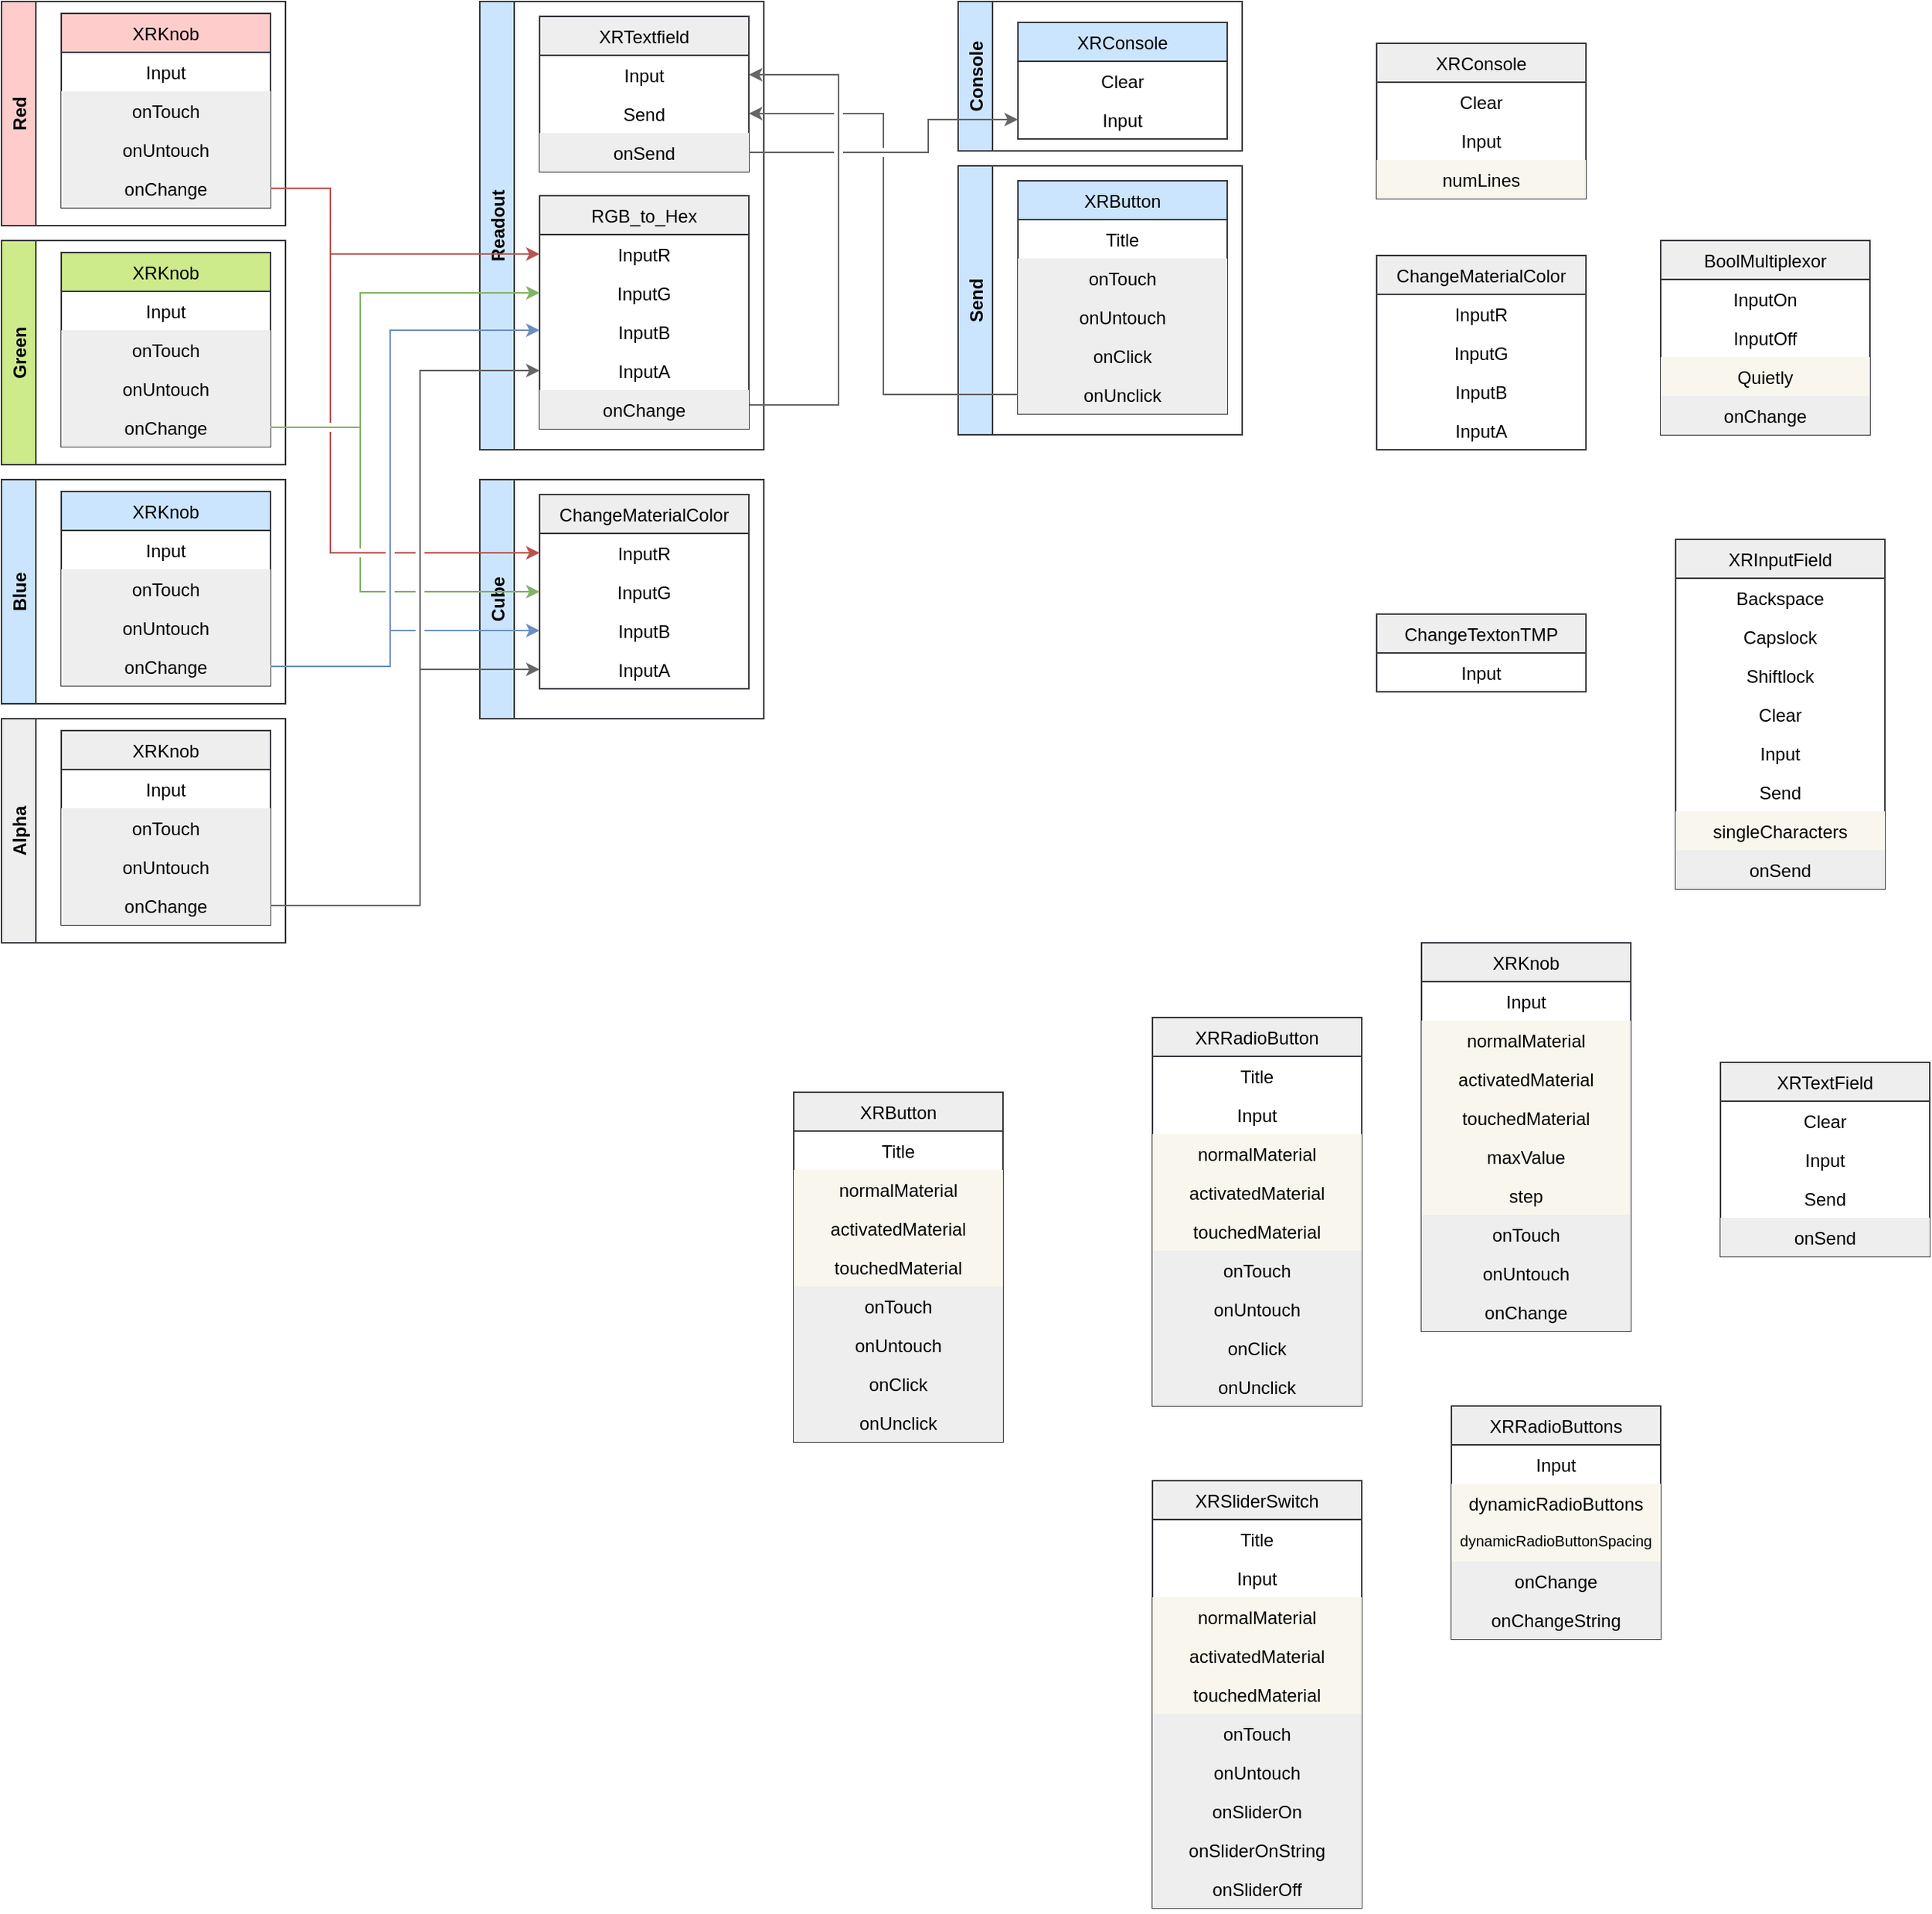 <mxfile version="14.9.6" type="device"><diagram id="C5RBs43oDa-KdzZeNtuy" name="Page-1"><mxGraphModel dx="1408" dy="808" grid="1" gridSize="10" guides="1" tooltips="1" connect="1" arrows="1" fold="1" page="1" pageScale="1" pageWidth="827" pageHeight="1169" math="0" shadow="0"><root><mxCell id="WIyWlLk6GJQsqaUBKTNV-0"/><mxCell id="WIyWlLk6GJQsqaUBKTNV-1" parent="WIyWlLk6GJQsqaUBKTNV-0"/><mxCell id="z3XezAysNO3SQ3-oQhS1-16" value="Red" style="swimlane;horizontal=0;fillColor=#ffcccc;strokeColor=#36393d;" vertex="1" parent="WIyWlLk6GJQsqaUBKTNV-1"><mxGeometry x="40" y="80" width="190" height="150" as="geometry"/></mxCell><mxCell id="z3XezAysNO3SQ3-oQhS1-0" value="XRKnob" style="swimlane;fontStyle=0;childLayout=stackLayout;horizontal=1;startSize=26;horizontalStack=0;resizeParent=1;resizeParentMax=0;resizeLast=0;collapsible=1;marginBottom=0;fillColor=#ffcccc;strokeColor=#36393d;" vertex="1" parent="z3XezAysNO3SQ3-oQhS1-16"><mxGeometry x="40" y="8" width="140" height="130" as="geometry"/></mxCell><mxCell id="z3XezAysNO3SQ3-oQhS1-76" value="Input" style="text;strokeColor=none;fillColor=none;align=center;verticalAlign=top;spacingLeft=4;spacingRight=4;overflow=hidden;rotatable=0;points=[[0,0.5],[1,0.5]];portConstraint=eastwest;" vertex="1" parent="z3XezAysNO3SQ3-oQhS1-0"><mxGeometry y="26" width="140" height="26" as="geometry"/></mxCell><mxCell id="z3XezAysNO3SQ3-oQhS1-80" value="onTouch" style="text;align=center;verticalAlign=top;spacingLeft=4;spacingRight=4;overflow=hidden;rotatable=0;points=[[0,0.5],[1,0.5]];portConstraint=eastwest;comic=0;strokeWidth=1;labelPadding=0;perimeter=rectanglePerimeter;noLabel=0;imageAlign=left;collapsible=0;fillColor=#eeeeee;" vertex="1" parent="z3XezAysNO3SQ3-oQhS1-0"><mxGeometry y="52" width="140" height="26" as="geometry"/></mxCell><mxCell id="z3XezAysNO3SQ3-oQhS1-81" value="onUntouch" style="text;align=center;verticalAlign=top;spacingLeft=4;spacingRight=4;overflow=hidden;rotatable=0;points=[[0,0.5],[1,0.5]];portConstraint=eastwest;sketch=0;fillColor=#eeeeee;" vertex="1" parent="z3XezAysNO3SQ3-oQhS1-0"><mxGeometry y="78" width="140" height="26" as="geometry"/></mxCell><mxCell id="z3XezAysNO3SQ3-oQhS1-1" value="onChange" style="text;align=center;verticalAlign=top;spacingLeft=4;spacingRight=4;overflow=hidden;rotatable=0;points=[[0,0.5],[1,0.5]];portConstraint=eastwest;perimeterSpacing=0;fillColor=#eeeeee;strokeWidth=1;" vertex="1" parent="z3XezAysNO3SQ3-oQhS1-0"><mxGeometry y="104" width="140" height="26" as="geometry"/></mxCell><mxCell id="z3XezAysNO3SQ3-oQhS1-18" value="Green" style="swimlane;horizontal=0;fillColor=#cdeb8b;strokeColor=#36393d;" vertex="1" parent="WIyWlLk6GJQsqaUBKTNV-1"><mxGeometry x="40" y="240" width="190" height="150" as="geometry"/></mxCell><mxCell id="z3XezAysNO3SQ3-oQhS1-19" value="XRKnob" style="swimlane;fontStyle=0;childLayout=stackLayout;horizontal=1;startSize=26;horizontalStack=0;resizeParent=1;resizeParentMax=0;resizeLast=0;collapsible=1;marginBottom=0;fillColor=#cdeb8b;strokeColor=#36393d;" vertex="1" parent="z3XezAysNO3SQ3-oQhS1-18"><mxGeometry x="40" y="8" width="140" height="130" as="geometry"/></mxCell><mxCell id="z3XezAysNO3SQ3-oQhS1-77" value="Input" style="text;strokeColor=none;fillColor=none;align=center;verticalAlign=top;spacingLeft=4;spacingRight=4;overflow=hidden;rotatable=0;points=[[0,0.5],[1,0.5]];portConstraint=eastwest;" vertex="1" parent="z3XezAysNO3SQ3-oQhS1-19"><mxGeometry y="26" width="140" height="26" as="geometry"/></mxCell><mxCell id="z3XezAysNO3SQ3-oQhS1-82" value="onTouch" style="text;align=center;verticalAlign=top;spacingLeft=4;spacingRight=4;overflow=hidden;rotatable=0;points=[[0,0.5],[1,0.5]];portConstraint=eastwest;comic=0;strokeWidth=1;labelPadding=0;perimeter=rectanglePerimeter;noLabel=0;imageAlign=left;collapsible=0;fillColor=#eeeeee;" vertex="1" parent="z3XezAysNO3SQ3-oQhS1-19"><mxGeometry y="52" width="140" height="26" as="geometry"/></mxCell><mxCell id="z3XezAysNO3SQ3-oQhS1-83" value="onUntouch" style="text;align=center;verticalAlign=top;spacingLeft=4;spacingRight=4;overflow=hidden;rotatable=0;points=[[0,0.5],[1,0.5]];portConstraint=eastwest;sketch=0;fillColor=#eeeeee;" vertex="1" parent="z3XezAysNO3SQ3-oQhS1-19"><mxGeometry y="78" width="140" height="26" as="geometry"/></mxCell><mxCell id="z3XezAysNO3SQ3-oQhS1-20" value="onChange" style="text;align=center;verticalAlign=top;spacingLeft=4;spacingRight=4;overflow=hidden;rotatable=0;points=[[0,0.5],[1,0.5]];portConstraint=eastwest;fillColor=#eeeeee;" vertex="1" parent="z3XezAysNO3SQ3-oQhS1-19"><mxGeometry y="104" width="140" height="26" as="geometry"/></mxCell><mxCell id="z3XezAysNO3SQ3-oQhS1-21" value="Readout" style="swimlane;horizontal=0;fillColor=#cce5ff;strokeColor=#36393d;" vertex="1" parent="WIyWlLk6GJQsqaUBKTNV-1"><mxGeometry x="360" y="80" width="190" height="300" as="geometry"/></mxCell><mxCell id="z3XezAysNO3SQ3-oQhS1-46" style="edgeStyle=orthogonalEdgeStyle;rounded=0;orthogonalLoop=1;jettySize=auto;html=1;entryX=1;entryY=0.5;entryDx=0;entryDy=0;jumpStyle=gap;fillColor=#f5f5f5;strokeColor=#666666;" edge="1" parent="z3XezAysNO3SQ3-oQhS1-21" source="z3XezAysNO3SQ3-oQhS1-33" target="z3XezAysNO3SQ3-oQhS1-23"><mxGeometry relative="1" as="geometry"><Array as="points"><mxPoint x="240" y="270"/><mxPoint x="240" y="49"/></Array></mxGeometry></mxCell><mxCell id="z3XezAysNO3SQ3-oQhS1-22" value="XRTextfield" style="swimlane;fontStyle=0;childLayout=stackLayout;horizontal=1;startSize=26;horizontalStack=0;resizeParent=1;resizeParentMax=0;resizeLast=0;collapsible=1;marginBottom=0;fillColor=#eeeeee;strokeColor=#36393d;" vertex="1" parent="z3XezAysNO3SQ3-oQhS1-21"><mxGeometry x="40" y="10" width="140" height="104" as="geometry"/></mxCell><mxCell id="z3XezAysNO3SQ3-oQhS1-23" value="Input" style="text;strokeColor=none;fillColor=none;align=center;verticalAlign=top;spacingLeft=4;spacingRight=4;overflow=hidden;rotatable=0;points=[[0,0.5],[1,0.5]];portConstraint=eastwest;" vertex="1" parent="z3XezAysNO3SQ3-oQhS1-22"><mxGeometry y="26" width="140" height="26" as="geometry"/></mxCell><mxCell id="z3XezAysNO3SQ3-oQhS1-48" value="Send" style="text;strokeColor=none;fillColor=none;align=center;verticalAlign=top;spacingLeft=4;spacingRight=4;overflow=hidden;rotatable=0;points=[[0,0.5],[1,0.5]];portConstraint=eastwest;" vertex="1" parent="z3XezAysNO3SQ3-oQhS1-22"><mxGeometry y="52" width="140" height="26" as="geometry"/></mxCell><mxCell id="z3XezAysNO3SQ3-oQhS1-59" value="onSend" style="text;align=center;verticalAlign=top;spacingLeft=4;spacingRight=4;overflow=hidden;rotatable=0;points=[[0,0.5],[1,0.5]];portConstraint=eastwest;fillColor=#eeeeee;" vertex="1" parent="z3XezAysNO3SQ3-oQhS1-22"><mxGeometry y="78" width="140" height="26" as="geometry"/></mxCell><mxCell id="z3XezAysNO3SQ3-oQhS1-26" value="RGB_to_Hex" style="swimlane;fontStyle=0;childLayout=stackLayout;horizontal=1;startSize=26;horizontalStack=0;resizeParent=1;resizeParentMax=0;resizeLast=0;collapsible=1;marginBottom=0;fillColor=#eeeeee;strokeColor=#36393d;" vertex="1" parent="z3XezAysNO3SQ3-oQhS1-21"><mxGeometry x="40" y="130" width="140" height="156" as="geometry"/></mxCell><mxCell id="z3XezAysNO3SQ3-oQhS1-27" value="InputR" style="text;strokeColor=none;fillColor=none;align=center;verticalAlign=top;spacingLeft=4;spacingRight=4;overflow=hidden;rotatable=0;points=[[0,0.5],[1,0.5]];portConstraint=eastwest;" vertex="1" parent="z3XezAysNO3SQ3-oQhS1-26"><mxGeometry y="26" width="140" height="26" as="geometry"/></mxCell><mxCell id="z3XezAysNO3SQ3-oQhS1-31" value="InputG" style="text;strokeColor=none;fillColor=none;align=center;verticalAlign=top;spacingLeft=4;spacingRight=4;overflow=hidden;rotatable=0;points=[[0,0.5],[1,0.5]];portConstraint=eastwest;" vertex="1" parent="z3XezAysNO3SQ3-oQhS1-26"><mxGeometry y="52" width="140" height="26" as="geometry"/></mxCell><mxCell id="z3XezAysNO3SQ3-oQhS1-32" value="InputB" style="text;strokeColor=none;fillColor=none;align=center;verticalAlign=top;spacingLeft=4;spacingRight=4;overflow=hidden;rotatable=0;points=[[0,0.5],[1,0.5]];portConstraint=eastwest;" vertex="1" parent="z3XezAysNO3SQ3-oQhS1-26"><mxGeometry y="78" width="140" height="26" as="geometry"/></mxCell><mxCell id="z3XezAysNO3SQ3-oQhS1-34" value="InputA" style="text;strokeColor=none;fillColor=none;align=center;verticalAlign=top;spacingLeft=4;spacingRight=4;overflow=hidden;rotatable=0;points=[[0,0.5],[1,0.5]];portConstraint=eastwest;" vertex="1" parent="z3XezAysNO3SQ3-oQhS1-26"><mxGeometry y="104" width="140" height="26" as="geometry"/></mxCell><mxCell id="z3XezAysNO3SQ3-oQhS1-33" value="onChange" style="text;align=center;verticalAlign=top;spacingLeft=4;spacingRight=4;overflow=hidden;rotatable=0;points=[[0,0.5],[1,0.5]];portConstraint=eastwest;fillColor=#eeeeee;" vertex="1" parent="z3XezAysNO3SQ3-oQhS1-26"><mxGeometry y="130" width="140" height="26" as="geometry"/></mxCell><mxCell id="z3XezAysNO3SQ3-oQhS1-36" style="edgeStyle=orthogonalEdgeStyle;rounded=0;orthogonalLoop=1;jettySize=auto;html=1;jumpStyle=gap;fillColor=#f8cecc;strokeColor=#b85450;" edge="1" parent="WIyWlLk6GJQsqaUBKTNV-1" source="z3XezAysNO3SQ3-oQhS1-1" target="z3XezAysNO3SQ3-oQhS1-27"><mxGeometry relative="1" as="geometry"><Array as="points"><mxPoint x="260" y="205"/><mxPoint x="260" y="249"/></Array></mxGeometry></mxCell><mxCell id="z3XezAysNO3SQ3-oQhS1-37" style="edgeStyle=orthogonalEdgeStyle;rounded=0;orthogonalLoop=1;jettySize=auto;html=1;exitX=1;exitY=0.5;exitDx=0;exitDy=0;jumpStyle=gap;fillColor=#d5e8d4;strokeColor=#82b366;" edge="1" parent="WIyWlLk6GJQsqaUBKTNV-1" source="z3XezAysNO3SQ3-oQhS1-20" target="z3XezAysNO3SQ3-oQhS1-31"><mxGeometry relative="1" as="geometry"><Array as="points"><mxPoint x="280" y="365"/><mxPoint x="280" y="275"/></Array></mxGeometry></mxCell><mxCell id="z3XezAysNO3SQ3-oQhS1-38" value="Blue" style="swimlane;horizontal=0;startSize=23;fillColor=#cce5ff;strokeColor=#36393d;" vertex="1" parent="WIyWlLk6GJQsqaUBKTNV-1"><mxGeometry x="40" y="400" width="190" height="150" as="geometry"/></mxCell><mxCell id="z3XezAysNO3SQ3-oQhS1-39" value="XRKnob" style="swimlane;fontStyle=0;childLayout=stackLayout;horizontal=1;startSize=26;horizontalStack=0;resizeParent=1;resizeParentMax=0;resizeLast=0;collapsible=1;marginBottom=0;fillColor=#cce5ff;strokeColor=#36393d;" vertex="1" parent="z3XezAysNO3SQ3-oQhS1-38"><mxGeometry x="40" y="8" width="140" height="130" as="geometry"/></mxCell><mxCell id="z3XezAysNO3SQ3-oQhS1-78" value="Input" style="text;strokeColor=none;fillColor=none;align=center;verticalAlign=top;spacingLeft=4;spacingRight=4;overflow=hidden;rotatable=0;points=[[0,0.5],[1,0.5]];portConstraint=eastwest;" vertex="1" parent="z3XezAysNO3SQ3-oQhS1-39"><mxGeometry y="26" width="140" height="26" as="geometry"/></mxCell><mxCell id="z3XezAysNO3SQ3-oQhS1-84" value="onTouch" style="text;align=center;verticalAlign=top;spacingLeft=4;spacingRight=4;overflow=hidden;rotatable=0;points=[[0,0.5],[1,0.5]];portConstraint=eastwest;comic=0;strokeWidth=1;labelPadding=0;perimeter=rectanglePerimeter;noLabel=0;imageAlign=left;collapsible=0;fillColor=#eeeeee;" vertex="1" parent="z3XezAysNO3SQ3-oQhS1-39"><mxGeometry y="52" width="140" height="26" as="geometry"/></mxCell><mxCell id="z3XezAysNO3SQ3-oQhS1-85" value="onUntouch" style="text;align=center;verticalAlign=top;spacingLeft=4;spacingRight=4;overflow=hidden;rotatable=0;points=[[0,0.5],[1,0.5]];portConstraint=eastwest;sketch=0;fillColor=#eeeeee;" vertex="1" parent="z3XezAysNO3SQ3-oQhS1-39"><mxGeometry y="78" width="140" height="26" as="geometry"/></mxCell><mxCell id="z3XezAysNO3SQ3-oQhS1-40" value="onChange" style="text;align=center;verticalAlign=top;spacingLeft=4;spacingRight=4;overflow=hidden;rotatable=0;points=[[0,0.5],[1,0.5]];portConstraint=eastwest;fillColor=#eeeeee;" vertex="1" parent="z3XezAysNO3SQ3-oQhS1-39"><mxGeometry y="104" width="140" height="26" as="geometry"/></mxCell><mxCell id="z3XezAysNO3SQ3-oQhS1-41" value="Alpha" style="swimlane;horizontal=0;fillColor=#eeeeee;strokeColor=#36393d;" vertex="1" parent="WIyWlLk6GJQsqaUBKTNV-1"><mxGeometry x="40" y="560" width="190" height="150" as="geometry"/></mxCell><mxCell id="z3XezAysNO3SQ3-oQhS1-42" value="XRKnob" style="swimlane;fontStyle=0;childLayout=stackLayout;horizontal=1;startSize=26;horizontalStack=0;resizeParent=1;resizeParentMax=0;resizeLast=0;collapsible=1;marginBottom=0;fillColor=#eeeeee;strokeColor=#36393d;" vertex="1" parent="z3XezAysNO3SQ3-oQhS1-41"><mxGeometry x="40" y="8" width="140" height="130" as="geometry"/></mxCell><mxCell id="z3XezAysNO3SQ3-oQhS1-79" value="Input" style="text;strokeColor=none;fillColor=none;align=center;verticalAlign=top;spacingLeft=4;spacingRight=4;overflow=hidden;rotatable=0;points=[[0,0.5],[1,0.5]];portConstraint=eastwest;" vertex="1" parent="z3XezAysNO3SQ3-oQhS1-42"><mxGeometry y="26" width="140" height="26" as="geometry"/></mxCell><mxCell id="z3XezAysNO3SQ3-oQhS1-86" value="onTouch" style="text;align=center;verticalAlign=top;spacingLeft=4;spacingRight=4;overflow=hidden;rotatable=0;points=[[0,0.5],[1,0.5]];portConstraint=eastwest;comic=0;strokeWidth=1;labelPadding=0;perimeter=rectanglePerimeter;noLabel=0;imageAlign=left;collapsible=0;fillColor=#eeeeee;" vertex="1" parent="z3XezAysNO3SQ3-oQhS1-42"><mxGeometry y="52" width="140" height="26" as="geometry"/></mxCell><mxCell id="z3XezAysNO3SQ3-oQhS1-87" value="onUntouch" style="text;align=center;verticalAlign=top;spacingLeft=4;spacingRight=4;overflow=hidden;rotatable=0;points=[[0,0.5],[1,0.5]];portConstraint=eastwest;sketch=0;fillColor=#eeeeee;" vertex="1" parent="z3XezAysNO3SQ3-oQhS1-42"><mxGeometry y="78" width="140" height="26" as="geometry"/></mxCell><mxCell id="z3XezAysNO3SQ3-oQhS1-43" value="onChange" style="text;align=center;verticalAlign=top;spacingLeft=4;spacingRight=4;overflow=hidden;rotatable=0;points=[[0,0.5],[1,0.5]];portConstraint=eastwest;fillColor=#eeeeee;" vertex="1" parent="z3XezAysNO3SQ3-oQhS1-42"><mxGeometry y="104" width="140" height="26" as="geometry"/></mxCell><mxCell id="z3XezAysNO3SQ3-oQhS1-44" style="edgeStyle=orthogonalEdgeStyle;rounded=0;orthogonalLoop=1;jettySize=auto;html=1;exitX=1;exitY=0.5;exitDx=0;exitDy=0;jumpStyle=gap;fillColor=#dae8fc;strokeColor=#6c8ebf;" edge="1" parent="WIyWlLk6GJQsqaUBKTNV-1" source="z3XezAysNO3SQ3-oQhS1-40" target="z3XezAysNO3SQ3-oQhS1-32"><mxGeometry relative="1" as="geometry"><Array as="points"><mxPoint x="300" y="525"/><mxPoint x="300" y="300"/></Array></mxGeometry></mxCell><mxCell id="z3XezAysNO3SQ3-oQhS1-45" style="edgeStyle=orthogonalEdgeStyle;rounded=0;orthogonalLoop=1;jettySize=auto;html=1;exitX=1;exitY=0.5;exitDx=0;exitDy=0;jumpStyle=gap;fillColor=#f5f5f5;strokeColor=#666666;" edge="1" parent="WIyWlLk6GJQsqaUBKTNV-1" source="z3XezAysNO3SQ3-oQhS1-43" target="z3XezAysNO3SQ3-oQhS1-34"><mxGeometry relative="1" as="geometry"><Array as="points"><mxPoint x="320" y="685"/><mxPoint x="320" y="327"/></Array></mxGeometry></mxCell><mxCell id="z3XezAysNO3SQ3-oQhS1-49" value="Send" style="swimlane;horizontal=0;fillColor=#cce5ff;strokeColor=#36393d;" vertex="1" parent="WIyWlLk6GJQsqaUBKTNV-1"><mxGeometry x="680" y="190" width="190" height="180" as="geometry"><mxRectangle x="680" y="180" width="30" height="50" as="alternateBounds"/></mxGeometry></mxCell><mxCell id="z3XezAysNO3SQ3-oQhS1-55" value="XRButton" style="swimlane;fontStyle=0;childLayout=stackLayout;horizontal=1;startSize=26;horizontalStack=0;resizeParent=1;resizeParentMax=0;resizeLast=0;collapsible=1;marginBottom=0;fillColor=#cce5ff;strokeColor=#36393d;perimeterSpacing=0;swimlaneLine=1;glass=0;strokeWidth=1;" vertex="1" parent="z3XezAysNO3SQ3-oQhS1-49"><mxGeometry x="40" y="10" width="140" height="156" as="geometry"><mxRectangle x="40" y="10" width="80" height="26" as="alternateBounds"/></mxGeometry></mxCell><mxCell id="z3XezAysNO3SQ3-oQhS1-56" value="Title" style="text;align=center;verticalAlign=top;spacingLeft=4;spacingRight=4;overflow=hidden;rotatable=0;points=[[0,0.5],[1,0.5]];portConstraint=eastwest;perimeterSpacing=0;" vertex="1" parent="z3XezAysNO3SQ3-oQhS1-55"><mxGeometry y="26" width="140" height="26" as="geometry"/></mxCell><mxCell id="z3XezAysNO3SQ3-oQhS1-57" value="onTouch" style="text;align=center;verticalAlign=top;spacingLeft=4;spacingRight=4;overflow=hidden;rotatable=0;points=[[0,0.5],[1,0.5]];portConstraint=eastwest;comic=0;strokeWidth=1;labelPadding=0;perimeter=rectanglePerimeter;noLabel=0;imageAlign=left;collapsible=0;fillColor=#eeeeee;" vertex="1" parent="z3XezAysNO3SQ3-oQhS1-55"><mxGeometry y="52" width="140" height="26" as="geometry"/></mxCell><mxCell id="z3XezAysNO3SQ3-oQhS1-58" value="onUntouch" style="text;align=center;verticalAlign=top;spacingLeft=4;spacingRight=4;overflow=hidden;rotatable=0;points=[[0,0.5],[1,0.5]];portConstraint=eastwest;sketch=0;fillColor=#eeeeee;" vertex="1" parent="z3XezAysNO3SQ3-oQhS1-55"><mxGeometry y="78" width="140" height="26" as="geometry"/></mxCell><mxCell id="z3XezAysNO3SQ3-oQhS1-63" value="onClick" style="text;align=center;verticalAlign=top;spacingLeft=4;spacingRight=4;overflow=hidden;rotatable=0;points=[[0,0.5],[1,0.5]];portConstraint=eastwest;fillColor=#eeeeee;" vertex="1" parent="z3XezAysNO3SQ3-oQhS1-55"><mxGeometry y="104" width="140" height="26" as="geometry"/></mxCell><mxCell id="z3XezAysNO3SQ3-oQhS1-64" value="onUnclick" style="text;align=center;verticalAlign=top;spacingLeft=4;spacingRight=4;overflow=hidden;rotatable=0;points=[[0,0.5],[1,0.5]];portConstraint=eastwest;fillColor=#eeeeee;" vertex="1" parent="z3XezAysNO3SQ3-oQhS1-55"><mxGeometry y="130" width="140" height="26" as="geometry"/></mxCell><mxCell id="z3XezAysNO3SQ3-oQhS1-50" value="Console" style="swimlane;horizontal=0;fillColor=#cce5ff;strokeColor=#36393d;" vertex="1" parent="WIyWlLk6GJQsqaUBKTNV-1"><mxGeometry x="680" y="80" width="190" height="100" as="geometry"/></mxCell><mxCell id="z3XezAysNO3SQ3-oQhS1-51" value="XRConsole" style="swimlane;fontStyle=0;childLayout=stackLayout;horizontal=1;startSize=26;horizontalStack=0;resizeParent=1;resizeParentMax=0;resizeLast=0;collapsible=1;marginBottom=0;fillColor=#cce5ff;strokeColor=#36393d;" vertex="1" parent="z3XezAysNO3SQ3-oQhS1-50"><mxGeometry x="40" y="14" width="140" height="78" as="geometry"/></mxCell><mxCell id="z3XezAysNO3SQ3-oQhS1-52" value="Clear" style="text;strokeColor=none;fillColor=none;align=center;verticalAlign=top;spacingLeft=4;spacingRight=4;overflow=hidden;rotatable=0;points=[[0,0.5],[1,0.5]];portConstraint=eastwest;" vertex="1" parent="z3XezAysNO3SQ3-oQhS1-51"><mxGeometry y="26" width="140" height="26" as="geometry"/></mxCell><mxCell id="z3XezAysNO3SQ3-oQhS1-120" value="Input" style="text;strokeColor=none;fillColor=none;align=center;verticalAlign=top;spacingLeft=4;spacingRight=4;overflow=hidden;rotatable=0;points=[[0,0.5],[1,0.5]];portConstraint=eastwest;" vertex="1" parent="z3XezAysNO3SQ3-oQhS1-51"><mxGeometry y="52" width="140" height="26" as="geometry"/></mxCell><mxCell id="z3XezAysNO3SQ3-oQhS1-62" style="edgeStyle=orthogonalEdgeStyle;rounded=0;orthogonalLoop=1;jettySize=auto;html=1;jumpStyle=gap;fillColor=#f5f5f5;strokeColor=#666666;entryX=0;entryY=0.5;entryDx=0;entryDy=0;" edge="1" parent="WIyWlLk6GJQsqaUBKTNV-1" source="z3XezAysNO3SQ3-oQhS1-59" target="z3XezAysNO3SQ3-oQhS1-120"><mxGeometry relative="1" as="geometry"><Array as="points"><mxPoint x="660" y="181"/><mxPoint x="660" y="159"/></Array></mxGeometry></mxCell><mxCell id="z3XezAysNO3SQ3-oQhS1-65" style="edgeStyle=orthogonalEdgeStyle;rounded=0;orthogonalLoop=1;jettySize=auto;html=1;exitX=0;exitY=0.5;exitDx=0;exitDy=0;jumpStyle=gap;fillColor=#f5f5f5;strokeColor=#666666;" edge="1" parent="WIyWlLk6GJQsqaUBKTNV-1" source="z3XezAysNO3SQ3-oQhS1-64" target="z3XezAysNO3SQ3-oQhS1-48"><mxGeometry relative="1" as="geometry"/></mxCell><mxCell id="z3XezAysNO3SQ3-oQhS1-66" value="Cube" style="swimlane;horizontal=0;fillColor=#cce5ff;strokeColor=#36393d;" vertex="1" parent="WIyWlLk6GJQsqaUBKTNV-1"><mxGeometry x="360" y="400" width="190" height="160" as="geometry"><mxRectangle x="360" y="400" width="30" height="50" as="alternateBounds"/></mxGeometry></mxCell><mxCell id="z3XezAysNO3SQ3-oQhS1-67" value="ChangeMaterialColor" style="swimlane;fontStyle=0;childLayout=stackLayout;horizontal=1;startSize=26;horizontalStack=0;resizeParent=1;resizeParentMax=0;resizeLast=0;collapsible=1;marginBottom=0;fillColor=#eeeeee;strokeColor=#36393d;" vertex="1" parent="z3XezAysNO3SQ3-oQhS1-66"><mxGeometry x="40" y="10" width="140" height="130" as="geometry"/></mxCell><mxCell id="z3XezAysNO3SQ3-oQhS1-68" value="InputR" style="text;align=center;verticalAlign=top;spacingLeft=4;spacingRight=4;overflow=hidden;rotatable=0;points=[[0,0.5],[1,0.5]];portConstraint=eastwest;" vertex="1" parent="z3XezAysNO3SQ3-oQhS1-67"><mxGeometry y="26" width="140" height="26" as="geometry"/></mxCell><mxCell id="z3XezAysNO3SQ3-oQhS1-69" value="InputG" style="text;align=center;verticalAlign=top;spacingLeft=4;spacingRight=4;overflow=hidden;rotatable=0;points=[[0,0.5],[1,0.5]];portConstraint=eastwest;" vertex="1" parent="z3XezAysNO3SQ3-oQhS1-67"><mxGeometry y="52" width="140" height="26" as="geometry"/></mxCell><mxCell id="z3XezAysNO3SQ3-oQhS1-71" value="InputB" style="text;strokeColor=none;fillColor=none;align=center;verticalAlign=top;spacingLeft=4;spacingRight=4;overflow=hidden;rotatable=0;points=[[0,0.5],[1,0.5]];portConstraint=eastwest;" vertex="1" parent="z3XezAysNO3SQ3-oQhS1-67"><mxGeometry y="78" width="140" height="26" as="geometry"/></mxCell><mxCell id="z3XezAysNO3SQ3-oQhS1-70" value="InputA" style="text;strokeColor=none;fillColor=none;align=center;verticalAlign=top;spacingLeft=4;spacingRight=4;overflow=hidden;rotatable=0;points=[[0,0.5],[1,0.5]];portConstraint=eastwest;" vertex="1" parent="z3XezAysNO3SQ3-oQhS1-67"><mxGeometry y="104" width="140" height="26" as="geometry"/></mxCell><mxCell id="z3XezAysNO3SQ3-oQhS1-72" style="edgeStyle=orthogonalEdgeStyle;rounded=0;orthogonalLoop=1;jettySize=auto;html=1;exitX=1;exitY=0.5;exitDx=0;exitDy=0;jumpStyle=gap;fillColor=#f8cecc;strokeColor=#b85450;" edge="1" parent="WIyWlLk6GJQsqaUBKTNV-1" source="z3XezAysNO3SQ3-oQhS1-1" target="z3XezAysNO3SQ3-oQhS1-68"><mxGeometry relative="1" as="geometry"><Array as="points"><mxPoint x="260" y="205"/><mxPoint x="260" y="449"/></Array></mxGeometry></mxCell><mxCell id="z3XezAysNO3SQ3-oQhS1-73" style="edgeStyle=orthogonalEdgeStyle;rounded=0;orthogonalLoop=1;jettySize=auto;html=1;exitX=1;exitY=0.5;exitDx=0;exitDy=0;jumpStyle=gap;fillColor=#d5e8d4;strokeColor=#82b366;" edge="1" parent="WIyWlLk6GJQsqaUBKTNV-1" source="z3XezAysNO3SQ3-oQhS1-20" target="z3XezAysNO3SQ3-oQhS1-69"><mxGeometry relative="1" as="geometry"><Array as="points"><mxPoint x="280" y="365"/><mxPoint x="280" y="475"/></Array></mxGeometry></mxCell><mxCell id="z3XezAysNO3SQ3-oQhS1-74" style="edgeStyle=orthogonalEdgeStyle;rounded=0;orthogonalLoop=1;jettySize=auto;html=1;exitX=1;exitY=0.5;exitDx=0;exitDy=0;jumpStyle=gap;fillColor=#dae8fc;strokeColor=#6c8ebf;" edge="1" parent="WIyWlLk6GJQsqaUBKTNV-1" source="z3XezAysNO3SQ3-oQhS1-40" target="z3XezAysNO3SQ3-oQhS1-71"><mxGeometry relative="1" as="geometry"><Array as="points"><mxPoint x="300" y="525"/><mxPoint x="300" y="501"/></Array></mxGeometry></mxCell><mxCell id="z3XezAysNO3SQ3-oQhS1-75" style="edgeStyle=orthogonalEdgeStyle;rounded=0;orthogonalLoop=1;jettySize=auto;html=1;exitX=1;exitY=0.5;exitDx=0;exitDy=0;entryX=0;entryY=0.5;entryDx=0;entryDy=0;jumpStyle=gap;fillColor=#f5f5f5;strokeColor=#666666;" edge="1" parent="WIyWlLk6GJQsqaUBKTNV-1" source="z3XezAysNO3SQ3-oQhS1-43" target="z3XezAysNO3SQ3-oQhS1-70"><mxGeometry relative="1" as="geometry"><Array as="points"><mxPoint x="320" y="685"/><mxPoint x="320" y="527"/></Array></mxGeometry></mxCell><mxCell id="z3XezAysNO3SQ3-oQhS1-98" value="ChangeMaterialColor" style="swimlane;fontStyle=0;childLayout=stackLayout;horizontal=1;startSize=26;horizontalStack=0;resizeParent=1;resizeParentMax=0;resizeLast=0;collapsible=1;marginBottom=0;fillColor=#eeeeee;strokeColor=#36393d;" vertex="1" parent="WIyWlLk6GJQsqaUBKTNV-1"><mxGeometry x="960" y="250" width="140" height="130" as="geometry"/></mxCell><mxCell id="z3XezAysNO3SQ3-oQhS1-99" value="InputR" style="text;align=center;verticalAlign=top;spacingLeft=4;spacingRight=4;overflow=hidden;rotatable=0;points=[[0,0.5],[1,0.5]];portConstraint=eastwest;" vertex="1" parent="z3XezAysNO3SQ3-oQhS1-98"><mxGeometry y="26" width="140" height="26" as="geometry"/></mxCell><mxCell id="z3XezAysNO3SQ3-oQhS1-100" value="InputG" style="text;align=center;verticalAlign=top;spacingLeft=4;spacingRight=4;overflow=hidden;rotatable=0;points=[[0,0.5],[1,0.5]];portConstraint=eastwest;" vertex="1" parent="z3XezAysNO3SQ3-oQhS1-98"><mxGeometry y="52" width="140" height="26" as="geometry"/></mxCell><mxCell id="z3XezAysNO3SQ3-oQhS1-101" value="InputB" style="text;strokeColor=none;fillColor=none;align=center;verticalAlign=top;spacingLeft=4;spacingRight=4;overflow=hidden;rotatable=0;points=[[0,0.5],[1,0.5]];portConstraint=eastwest;" vertex="1" parent="z3XezAysNO3SQ3-oQhS1-98"><mxGeometry y="78" width="140" height="26" as="geometry"/></mxCell><mxCell id="z3XezAysNO3SQ3-oQhS1-102" value="InputA" style="text;strokeColor=none;fillColor=none;align=center;verticalAlign=top;spacingLeft=4;spacingRight=4;overflow=hidden;rotatable=0;points=[[0,0.5],[1,0.5]];portConstraint=eastwest;" vertex="1" parent="z3XezAysNO3SQ3-oQhS1-98"><mxGeometry y="104" width="140" height="26" as="geometry"/></mxCell><mxCell id="z3XezAysNO3SQ3-oQhS1-103" value="ChangeTextonTMP" style="swimlane;fontStyle=0;childLayout=stackLayout;horizontal=1;startSize=26;horizontalStack=0;resizeParent=1;resizeParentMax=0;resizeLast=0;collapsible=1;marginBottom=0;fillColor=#eeeeee;strokeColor=#36393d;" vertex="1" parent="WIyWlLk6GJQsqaUBKTNV-1"><mxGeometry x="960" y="490" width="140" height="52" as="geometry"/></mxCell><mxCell id="z3XezAysNO3SQ3-oQhS1-107" value="Input" style="text;strokeColor=none;fillColor=none;align=center;verticalAlign=top;spacingLeft=4;spacingRight=4;overflow=hidden;rotatable=0;points=[[0,0.5],[1,0.5]];portConstraint=eastwest;" vertex="1" parent="z3XezAysNO3SQ3-oQhS1-103"><mxGeometry y="26" width="140" height="26" as="geometry"/></mxCell><mxCell id="z3XezAysNO3SQ3-oQhS1-115" value="XRConsole" style="swimlane;fontStyle=0;childLayout=stackLayout;horizontal=1;startSize=26;horizontalStack=0;resizeParent=1;resizeParentMax=0;resizeLast=0;collapsible=1;marginBottom=0;fillColor=#eeeeee;strokeColor=#36393d;" vertex="1" parent="WIyWlLk6GJQsqaUBKTNV-1"><mxGeometry x="960" y="108" width="140" height="104" as="geometry"/></mxCell><mxCell id="z3XezAysNO3SQ3-oQhS1-116" value="Clear" style="text;strokeColor=none;fillColor=none;align=center;verticalAlign=top;spacingLeft=4;spacingRight=4;overflow=hidden;rotatable=0;points=[[0,0.5],[1,0.5]];portConstraint=eastwest;" vertex="1" parent="z3XezAysNO3SQ3-oQhS1-115"><mxGeometry y="26" width="140" height="26" as="geometry"/></mxCell><mxCell id="z3XezAysNO3SQ3-oQhS1-117" value="Input" style="text;strokeColor=none;fillColor=none;align=center;verticalAlign=top;spacingLeft=4;spacingRight=4;overflow=hidden;rotatable=0;points=[[0,0.5],[1,0.5]];portConstraint=eastwest;" vertex="1" parent="z3XezAysNO3SQ3-oQhS1-115"><mxGeometry y="52" width="140" height="26" as="geometry"/></mxCell><mxCell id="z3XezAysNO3SQ3-oQhS1-167" value="numLines" style="text;fillColor=#f9f7ed;align=center;verticalAlign=top;spacingLeft=4;spacingRight=4;overflow=hidden;rotatable=0;points=[[0,0.5],[1,0.5]];portConstraint=eastwest;" vertex="1" parent="z3XezAysNO3SQ3-oQhS1-115"><mxGeometry y="78" width="140" height="26" as="geometry"/></mxCell><mxCell id="z3XezAysNO3SQ3-oQhS1-109" value="XRButton" style="swimlane;fontStyle=0;childLayout=stackLayout;horizontal=1;startSize=26;horizontalStack=0;resizeParent=1;resizeParentMax=0;resizeLast=0;collapsible=1;marginBottom=0;fillColor=#eeeeee;strokeColor=#36393d;perimeterSpacing=0;swimlaneLine=1;glass=0;strokeWidth=1;" vertex="1" parent="WIyWlLk6GJQsqaUBKTNV-1"><mxGeometry x="570" y="810" width="140" height="234" as="geometry"><mxRectangle x="1160" y="170" width="80" height="26" as="alternateBounds"/></mxGeometry></mxCell><mxCell id="z3XezAysNO3SQ3-oQhS1-110" value="Title" style="text;align=center;verticalAlign=top;spacingLeft=4;spacingRight=4;overflow=hidden;rotatable=0;points=[[0,0.5],[1,0.5]];portConstraint=eastwest;perimeterSpacing=0;" vertex="1" parent="z3XezAysNO3SQ3-oQhS1-109"><mxGeometry y="26" width="140" height="26" as="geometry"/></mxCell><mxCell id="z3XezAysNO3SQ3-oQhS1-142" value="normalMaterial" style="text;align=center;verticalAlign=top;spacingLeft=4;spacingRight=4;overflow=hidden;rotatable=0;points=[[0,0.5],[1,0.5]];portConstraint=eastwest;comic=0;strokeWidth=1;labelPadding=0;perimeter=rectanglePerimeter;noLabel=0;imageAlign=left;collapsible=0;fillColor=#f9f7ed;perimeterSpacing=2;rounded=0;glass=0;sketch=0;" vertex="1" parent="z3XezAysNO3SQ3-oQhS1-109"><mxGeometry y="52" width="140" height="26" as="geometry"/></mxCell><mxCell id="z3XezAysNO3SQ3-oQhS1-141" value="activatedMaterial" style="text;align=center;verticalAlign=top;spacingLeft=4;spacingRight=4;overflow=hidden;rotatable=0;points=[[0,0.5],[1,0.5]];portConstraint=eastwest;comic=0;strokeWidth=1;labelPadding=0;perimeter=rectanglePerimeter;noLabel=0;imageAlign=left;collapsible=0;fillColor=#f9f7ed;perimeterSpacing=2;rounded=0;glass=0;sketch=0;" vertex="1" parent="z3XezAysNO3SQ3-oQhS1-109"><mxGeometry y="78" width="140" height="26" as="geometry"/></mxCell><mxCell id="z3XezAysNO3SQ3-oQhS1-140" value="touchedMaterial" style="text;align=center;verticalAlign=top;spacingLeft=4;spacingRight=4;overflow=hidden;rotatable=0;points=[[0,0.5],[1,0.5]];portConstraint=eastwest;comic=0;strokeWidth=1;labelPadding=0;perimeter=rectanglePerimeter;noLabel=0;imageAlign=left;collapsible=0;fillColor=#f9f7ed;perimeterSpacing=2;rounded=0;glass=0;sketch=0;" vertex="1" parent="z3XezAysNO3SQ3-oQhS1-109"><mxGeometry y="104" width="140" height="26" as="geometry"/></mxCell><mxCell id="z3XezAysNO3SQ3-oQhS1-111" value="onTouch" style="text;align=center;verticalAlign=top;spacingLeft=4;spacingRight=4;overflow=hidden;rotatable=0;points=[[0,0.5],[1,0.5]];portConstraint=eastwest;comic=0;strokeWidth=1;labelPadding=0;perimeter=rectanglePerimeter;noLabel=0;imageAlign=left;collapsible=0;fillColor=#eeeeee;perimeterSpacing=2;rounded=0;glass=0;sketch=0;" vertex="1" parent="z3XezAysNO3SQ3-oQhS1-109"><mxGeometry y="130" width="140" height="26" as="geometry"/></mxCell><mxCell id="z3XezAysNO3SQ3-oQhS1-112" value="onUntouch" style="text;align=center;verticalAlign=top;spacingLeft=4;spacingRight=4;overflow=hidden;rotatable=0;points=[[0,0.5],[1,0.5]];portConstraint=eastwest;sketch=0;fillColor=#eeeeee;perimeterSpacing=2;rounded=0;glass=0;noLabel=0;" vertex="1" parent="z3XezAysNO3SQ3-oQhS1-109"><mxGeometry y="156" width="140" height="26" as="geometry"/></mxCell><mxCell id="z3XezAysNO3SQ3-oQhS1-113" value="onClick" style="text;align=center;verticalAlign=top;spacingLeft=4;spacingRight=4;overflow=hidden;rotatable=0;points=[[0,0.5],[1,0.5]];portConstraint=eastwest;fillColor=#eeeeee;perimeterSpacing=2;rounded=0;glass=0;sketch=0;noLabel=0;" vertex="1" parent="z3XezAysNO3SQ3-oQhS1-109"><mxGeometry y="182" width="140" height="26" as="geometry"/></mxCell><mxCell id="z3XezAysNO3SQ3-oQhS1-114" value="onUnclick" style="text;align=center;verticalAlign=top;spacingLeft=4;spacingRight=4;overflow=hidden;rotatable=0;points=[[0,0.5],[1,0.5]];portConstraint=eastwest;fillColor=#eeeeee;perimeterSpacing=2;rounded=0;glass=0;sketch=0;noLabel=0;" vertex="1" parent="z3XezAysNO3SQ3-oQhS1-109"><mxGeometry y="208" width="140" height="26" as="geometry"/></mxCell><mxCell id="z3XezAysNO3SQ3-oQhS1-124" value="XRInputField" style="swimlane;fontStyle=0;childLayout=stackLayout;horizontal=1;startSize=26;horizontalStack=0;resizeParent=1;resizeParentMax=0;resizeLast=0;collapsible=1;marginBottom=0;fillColor=#eeeeee;strokeColor=#36393d;" vertex="1" parent="WIyWlLk6GJQsqaUBKTNV-1"><mxGeometry x="1160" y="440" width="140" height="234" as="geometry"/></mxCell><mxCell id="z3XezAysNO3SQ3-oQhS1-125" value="Backspace" style="text;align=center;verticalAlign=top;spacingLeft=4;spacingRight=4;overflow=hidden;rotatable=0;points=[[0,0.5],[1,0.5]];portConstraint=eastwest;" vertex="1" parent="z3XezAysNO3SQ3-oQhS1-124"><mxGeometry y="26" width="140" height="26" as="geometry"/></mxCell><mxCell id="z3XezAysNO3SQ3-oQhS1-126" value="Capslock" style="text;align=center;verticalAlign=top;spacingLeft=4;spacingRight=4;overflow=hidden;rotatable=0;points=[[0,0.5],[1,0.5]];portConstraint=eastwest;" vertex="1" parent="z3XezAysNO3SQ3-oQhS1-124"><mxGeometry y="52" width="140" height="26" as="geometry"/></mxCell><mxCell id="z3XezAysNO3SQ3-oQhS1-127" value="Shiftlock" style="text;align=center;verticalAlign=top;spacingLeft=4;spacingRight=4;overflow=hidden;rotatable=0;points=[[0,0.5],[1,0.5]];portConstraint=eastwest;" vertex="1" parent="z3XezAysNO3SQ3-oQhS1-124"><mxGeometry y="78" width="140" height="26" as="geometry"/></mxCell><mxCell id="z3XezAysNO3SQ3-oQhS1-128" value="Clear" style="text;align=center;verticalAlign=top;spacingLeft=4;spacingRight=4;overflow=hidden;rotatable=0;points=[[0,0.5],[1,0.5]];portConstraint=eastwest;" vertex="1" parent="z3XezAysNO3SQ3-oQhS1-124"><mxGeometry y="104" width="140" height="26" as="geometry"/></mxCell><mxCell id="z3XezAysNO3SQ3-oQhS1-129" value="Input" style="text;align=center;verticalAlign=top;spacingLeft=4;spacingRight=4;overflow=hidden;rotatable=0;points=[[0,0.5],[1,0.5]];portConstraint=eastwest;" vertex="1" parent="z3XezAysNO3SQ3-oQhS1-124"><mxGeometry y="130" width="140" height="26" as="geometry"/></mxCell><mxCell id="z3XezAysNO3SQ3-oQhS1-130" value="Send" style="text;align=center;verticalAlign=top;spacingLeft=4;spacingRight=4;overflow=hidden;rotatable=0;points=[[0,0.5],[1,0.5]];portConstraint=eastwest;" vertex="1" parent="z3XezAysNO3SQ3-oQhS1-124"><mxGeometry y="156" width="140" height="26" as="geometry"/></mxCell><mxCell id="z3XezAysNO3SQ3-oQhS1-132" value="singleCharacters" style="text;fillColor=#f9f7ed;align=center;verticalAlign=top;spacingLeft=4;spacingRight=4;overflow=hidden;rotatable=0;points=[[0,0.5],[1,0.5]];portConstraint=eastwest;" vertex="1" parent="z3XezAysNO3SQ3-oQhS1-124"><mxGeometry y="182" width="140" height="26" as="geometry"/></mxCell><mxCell id="z3XezAysNO3SQ3-oQhS1-131" value="onSend" style="text;fillColor=#eeeeee;align=center;verticalAlign=top;spacingLeft=4;spacingRight=4;overflow=hidden;rotatable=0;points=[[0,0.5],[1,0.5]];portConstraint=eastwest;" vertex="1" parent="z3XezAysNO3SQ3-oQhS1-124"><mxGeometry y="208" width="140" height="26" as="geometry"/></mxCell><mxCell id="z3XezAysNO3SQ3-oQhS1-133" value="XRKnob" style="swimlane;fontStyle=0;childLayout=stackLayout;horizontal=1;startSize=26;horizontalStack=0;resizeParent=1;resizeParentMax=0;resizeLast=0;collapsible=1;marginBottom=0;fillColor=#eeeeee;strokeColor=#36393d;" vertex="1" parent="WIyWlLk6GJQsqaUBKTNV-1"><mxGeometry x="990" y="710" width="140" height="260" as="geometry"/></mxCell><mxCell id="z3XezAysNO3SQ3-oQhS1-134" value="Input" style="text;strokeColor=none;fillColor=none;align=center;verticalAlign=top;spacingLeft=4;spacingRight=4;overflow=hidden;rotatable=0;points=[[0,0.5],[1,0.5]];portConstraint=eastwest;" vertex="1" parent="z3XezAysNO3SQ3-oQhS1-133"><mxGeometry y="26" width="140" height="26" as="geometry"/></mxCell><mxCell id="z3XezAysNO3SQ3-oQhS1-143" value="normalMaterial" style="text;align=center;verticalAlign=top;spacingLeft=4;spacingRight=4;overflow=hidden;rotatable=0;points=[[0,0.5],[1,0.5]];portConstraint=eastwest;comic=0;strokeWidth=1;labelPadding=0;perimeter=rectanglePerimeter;noLabel=0;imageAlign=left;collapsible=0;fillColor=#f9f7ed;perimeterSpacing=2;rounded=0;glass=0;sketch=0;" vertex="1" parent="z3XezAysNO3SQ3-oQhS1-133"><mxGeometry y="52" width="140" height="26" as="geometry"/></mxCell><mxCell id="z3XezAysNO3SQ3-oQhS1-144" value="activatedMaterial" style="text;align=center;verticalAlign=top;spacingLeft=4;spacingRight=4;overflow=hidden;rotatable=0;points=[[0,0.5],[1,0.5]];portConstraint=eastwest;comic=0;strokeWidth=1;labelPadding=0;perimeter=rectanglePerimeter;noLabel=0;imageAlign=left;collapsible=0;fillColor=#f9f7ed;perimeterSpacing=2;rounded=0;glass=0;sketch=0;" vertex="1" parent="z3XezAysNO3SQ3-oQhS1-133"><mxGeometry y="78" width="140" height="26" as="geometry"/></mxCell><mxCell id="z3XezAysNO3SQ3-oQhS1-145" value="touchedMaterial" style="text;align=center;verticalAlign=top;spacingLeft=4;spacingRight=4;overflow=hidden;rotatable=0;points=[[0,0.5],[1,0.5]];portConstraint=eastwest;comic=0;strokeWidth=1;labelPadding=0;perimeter=rectanglePerimeter;noLabel=0;imageAlign=left;collapsible=0;fillColor=#f9f7ed;perimeterSpacing=2;rounded=0;glass=0;sketch=0;" vertex="1" parent="z3XezAysNO3SQ3-oQhS1-133"><mxGeometry y="104" width="140" height="26" as="geometry"/></mxCell><mxCell id="z3XezAysNO3SQ3-oQhS1-139" value="maxValue" style="text;align=center;verticalAlign=top;spacingLeft=4;spacingRight=4;overflow=hidden;rotatable=0;points=[[0,0.5],[1,0.5]];portConstraint=eastwest;comic=0;strokeWidth=1;labelPadding=0;perimeter=rectanglePerimeter;noLabel=0;imageAlign=left;collapsible=0;fillColor=#f9f7ed;" vertex="1" parent="z3XezAysNO3SQ3-oQhS1-133"><mxGeometry y="130" width="140" height="26" as="geometry"/></mxCell><mxCell id="z3XezAysNO3SQ3-oQhS1-138" value="step" style="text;align=center;verticalAlign=top;spacingLeft=4;spacingRight=4;overflow=hidden;rotatable=0;points=[[0,0.5],[1,0.5]];portConstraint=eastwest;comic=0;strokeWidth=1;labelPadding=0;perimeter=rectanglePerimeter;noLabel=0;imageAlign=left;collapsible=0;fillColor=#f9f7ed;" vertex="1" parent="z3XezAysNO3SQ3-oQhS1-133"><mxGeometry y="156" width="140" height="26" as="geometry"/></mxCell><mxCell id="z3XezAysNO3SQ3-oQhS1-135" value="onTouch" style="text;align=center;verticalAlign=top;spacingLeft=4;spacingRight=4;overflow=hidden;rotatable=0;points=[[0,0.5],[1,0.5]];portConstraint=eastwest;comic=0;strokeWidth=1;labelPadding=0;perimeter=rectanglePerimeter;noLabel=0;imageAlign=left;collapsible=0;fillColor=#eeeeee;" vertex="1" parent="z3XezAysNO3SQ3-oQhS1-133"><mxGeometry y="182" width="140" height="26" as="geometry"/></mxCell><mxCell id="z3XezAysNO3SQ3-oQhS1-136" value="onUntouch" style="text;align=center;verticalAlign=top;spacingLeft=4;spacingRight=4;overflow=hidden;rotatable=0;points=[[0,0.5],[1,0.5]];portConstraint=eastwest;sketch=0;fillColor=#eeeeee;" vertex="1" parent="z3XezAysNO3SQ3-oQhS1-133"><mxGeometry y="208" width="140" height="26" as="geometry"/></mxCell><mxCell id="z3XezAysNO3SQ3-oQhS1-137" value="onChange" style="text;align=center;verticalAlign=top;spacingLeft=4;spacingRight=4;overflow=hidden;rotatable=0;points=[[0,0.5],[1,0.5]];portConstraint=eastwest;fillColor=#eeeeee;" vertex="1" parent="z3XezAysNO3SQ3-oQhS1-133"><mxGeometry y="234" width="140" height="26" as="geometry"/></mxCell><mxCell id="z3XezAysNO3SQ3-oQhS1-146" value="XRRadioButton" style="swimlane;fontStyle=0;childLayout=stackLayout;horizontal=1;startSize=26;horizontalStack=0;resizeParent=1;resizeParentMax=0;resizeLast=0;collapsible=1;marginBottom=0;fillColor=#eeeeee;strokeColor=#36393d;perimeterSpacing=0;swimlaneLine=1;glass=0;strokeWidth=1;" vertex="1" parent="WIyWlLk6GJQsqaUBKTNV-1"><mxGeometry x="810" y="760" width="140" height="260" as="geometry"><mxRectangle x="1160" y="170" width="80" height="26" as="alternateBounds"/></mxGeometry></mxCell><mxCell id="z3XezAysNO3SQ3-oQhS1-147" value="Title" style="text;align=center;verticalAlign=top;spacingLeft=4;spacingRight=4;overflow=hidden;rotatable=0;points=[[0,0.5],[1,0.5]];portConstraint=eastwest;perimeterSpacing=0;" vertex="1" parent="z3XezAysNO3SQ3-oQhS1-146"><mxGeometry y="26" width="140" height="26" as="geometry"/></mxCell><mxCell id="z3XezAysNO3SQ3-oQhS1-155" value="Input" style="text;align=center;verticalAlign=top;spacingLeft=4;spacingRight=4;overflow=hidden;rotatable=0;points=[[0,0.5],[1,0.5]];portConstraint=eastwest;perimeterSpacing=0;" vertex="1" parent="z3XezAysNO3SQ3-oQhS1-146"><mxGeometry y="52" width="140" height="26" as="geometry"/></mxCell><mxCell id="z3XezAysNO3SQ3-oQhS1-148" value="normalMaterial" style="text;align=center;verticalAlign=top;spacingLeft=4;spacingRight=4;overflow=hidden;rotatable=0;points=[[0,0.5],[1,0.5]];portConstraint=eastwest;comic=0;strokeWidth=1;labelPadding=0;perimeter=rectanglePerimeter;noLabel=0;imageAlign=left;collapsible=0;fillColor=#f9f7ed;perimeterSpacing=2;rounded=0;glass=0;sketch=0;" vertex="1" parent="z3XezAysNO3SQ3-oQhS1-146"><mxGeometry y="78" width="140" height="26" as="geometry"/></mxCell><mxCell id="z3XezAysNO3SQ3-oQhS1-149" value="activatedMaterial" style="text;align=center;verticalAlign=top;spacingLeft=4;spacingRight=4;overflow=hidden;rotatable=0;points=[[0,0.5],[1,0.5]];portConstraint=eastwest;comic=0;strokeWidth=1;labelPadding=0;perimeter=rectanglePerimeter;noLabel=0;imageAlign=left;collapsible=0;fillColor=#f9f7ed;perimeterSpacing=2;rounded=0;glass=0;sketch=0;" vertex="1" parent="z3XezAysNO3SQ3-oQhS1-146"><mxGeometry y="104" width="140" height="26" as="geometry"/></mxCell><mxCell id="z3XezAysNO3SQ3-oQhS1-150" value="touchedMaterial" style="text;align=center;verticalAlign=top;spacingLeft=4;spacingRight=4;overflow=hidden;rotatable=0;points=[[0,0.5],[1,0.5]];portConstraint=eastwest;comic=0;strokeWidth=1;labelPadding=0;perimeter=rectanglePerimeter;noLabel=0;imageAlign=left;collapsible=0;fillColor=#f9f7ed;perimeterSpacing=2;rounded=0;glass=0;sketch=0;" vertex="1" parent="z3XezAysNO3SQ3-oQhS1-146"><mxGeometry y="130" width="140" height="26" as="geometry"/></mxCell><mxCell id="z3XezAysNO3SQ3-oQhS1-151" value="onTouch" style="text;align=center;verticalAlign=top;spacingLeft=4;spacingRight=4;overflow=hidden;rotatable=0;points=[[0,0.5],[1,0.5]];portConstraint=eastwest;comic=0;strokeWidth=1;labelPadding=0;perimeter=rectanglePerimeter;noLabel=0;imageAlign=left;collapsible=0;fillColor=#eeeeee;perimeterSpacing=2;rounded=0;glass=0;sketch=0;" vertex="1" parent="z3XezAysNO3SQ3-oQhS1-146"><mxGeometry y="156" width="140" height="26" as="geometry"/></mxCell><mxCell id="z3XezAysNO3SQ3-oQhS1-152" value="onUntouch" style="text;align=center;verticalAlign=top;spacingLeft=4;spacingRight=4;overflow=hidden;rotatable=0;points=[[0,0.5],[1,0.5]];portConstraint=eastwest;sketch=0;fillColor=#eeeeee;perimeterSpacing=2;rounded=0;glass=0;noLabel=0;" vertex="1" parent="z3XezAysNO3SQ3-oQhS1-146"><mxGeometry y="182" width="140" height="26" as="geometry"/></mxCell><mxCell id="z3XezAysNO3SQ3-oQhS1-153" value="onClick" style="text;align=center;verticalAlign=top;spacingLeft=4;spacingRight=4;overflow=hidden;rotatable=0;points=[[0,0.5],[1,0.5]];portConstraint=eastwest;fillColor=#eeeeee;perimeterSpacing=2;rounded=0;glass=0;sketch=0;noLabel=0;" vertex="1" parent="z3XezAysNO3SQ3-oQhS1-146"><mxGeometry y="208" width="140" height="26" as="geometry"/></mxCell><mxCell id="z3XezAysNO3SQ3-oQhS1-154" value="onUnclick" style="text;align=center;verticalAlign=top;spacingLeft=4;spacingRight=4;overflow=hidden;rotatable=0;points=[[0,0.5],[1,0.5]];portConstraint=eastwest;fillColor=#eeeeee;perimeterSpacing=2;rounded=0;glass=0;sketch=0;noLabel=0;" vertex="1" parent="z3XezAysNO3SQ3-oQhS1-146"><mxGeometry y="234" width="140" height="26" as="geometry"/></mxCell><mxCell id="z3XezAysNO3SQ3-oQhS1-156" value="XRRadioButtons" style="swimlane;fontStyle=0;childLayout=stackLayout;horizontal=1;startSize=26;horizontalStack=0;resizeParent=1;resizeParentMax=0;resizeLast=0;collapsible=1;marginBottom=0;fillColor=#eeeeee;strokeColor=#36393d;perimeterSpacing=0;swimlaneLine=1;glass=0;strokeWidth=1;" vertex="1" parent="WIyWlLk6GJQsqaUBKTNV-1"><mxGeometry x="1010" y="1020" width="140" height="156" as="geometry"><mxRectangle x="1160" y="170" width="80" height="26" as="alternateBounds"/></mxGeometry></mxCell><mxCell id="z3XezAysNO3SQ3-oQhS1-158" value="Input" style="text;align=center;verticalAlign=top;spacingLeft=4;spacingRight=4;overflow=hidden;rotatable=0;points=[[0,0.5],[1,0.5]];portConstraint=eastwest;perimeterSpacing=0;" vertex="1" parent="z3XezAysNO3SQ3-oQhS1-156"><mxGeometry y="26" width="140" height="26" as="geometry"/></mxCell><mxCell id="z3XezAysNO3SQ3-oQhS1-162" value="dynamicRadioButtons" style="text;align=center;verticalAlign=top;spacingLeft=4;spacingRight=4;overflow=hidden;rotatable=0;points=[[0,0.5],[1,0.5]];portConstraint=eastwest;comic=0;strokeWidth=1;labelPadding=0;perimeter=rectanglePerimeter;noLabel=0;imageAlign=left;collapsible=0;fillColor=#f9f7ed;perimeterSpacing=2;rounded=0;glass=0;sketch=0;" vertex="1" parent="z3XezAysNO3SQ3-oQhS1-156"><mxGeometry y="52" width="140" height="26" as="geometry"/></mxCell><mxCell id="z3XezAysNO3SQ3-oQhS1-163" value="dynamicRadioButtonSpacing" style="text;align=center;verticalAlign=top;spacingLeft=4;spacingRight=4;overflow=hidden;rotatable=0;points=[[0,0.5],[1,0.5]];portConstraint=eastwest;sketch=0;fillColor=#f9f7ed;perimeterSpacing=2;rounded=0;glass=0;noLabel=0;fontSize=10;" vertex="1" parent="z3XezAysNO3SQ3-oQhS1-156"><mxGeometry y="78" width="140" height="26" as="geometry"/></mxCell><mxCell id="z3XezAysNO3SQ3-oQhS1-165" value="onChange" style="text;align=center;verticalAlign=top;spacingLeft=4;spacingRight=4;overflow=hidden;rotatable=0;points=[[0,0.5],[1,0.5]];portConstraint=eastwest;fillColor=#eeeeee;perimeterSpacing=2;rounded=0;glass=0;sketch=0;noLabel=0;" vertex="1" parent="z3XezAysNO3SQ3-oQhS1-156"><mxGeometry y="104" width="140" height="26" as="geometry"/></mxCell><mxCell id="z3XezAysNO3SQ3-oQhS1-166" value="onChangeString" style="text;align=center;verticalAlign=top;spacingLeft=4;spacingRight=4;overflow=hidden;rotatable=0;points=[[0,0.5],[1,0.5]];portConstraint=eastwest;fillColor=#eeeeee;perimeterSpacing=2;rounded=0;glass=0;sketch=0;noLabel=0;" vertex="1" parent="z3XezAysNO3SQ3-oQhS1-156"><mxGeometry y="130" width="140" height="26" as="geometry"/></mxCell><mxCell id="z3XezAysNO3SQ3-oQhS1-168" value="XRSliderSwitch" style="swimlane;fontStyle=0;childLayout=stackLayout;horizontal=1;startSize=26;horizontalStack=0;resizeParent=1;resizeParentMax=0;resizeLast=0;collapsible=1;marginBottom=0;fillColor=#eeeeee;strokeColor=#36393d;perimeterSpacing=0;swimlaneLine=1;glass=0;strokeWidth=1;" vertex="1" parent="WIyWlLk6GJQsqaUBKTNV-1"><mxGeometry x="810" y="1070" width="140" height="286" as="geometry"><mxRectangle x="1160" y="170" width="80" height="26" as="alternateBounds"/></mxGeometry></mxCell><mxCell id="z3XezAysNO3SQ3-oQhS1-169" value="Title" style="text;align=center;verticalAlign=top;spacingLeft=4;spacingRight=4;overflow=hidden;rotatable=0;points=[[0,0.5],[1,0.5]];portConstraint=eastwest;perimeterSpacing=0;" vertex="1" parent="z3XezAysNO3SQ3-oQhS1-168"><mxGeometry y="26" width="140" height="26" as="geometry"/></mxCell><mxCell id="z3XezAysNO3SQ3-oQhS1-170" value="Input" style="text;align=center;verticalAlign=top;spacingLeft=4;spacingRight=4;overflow=hidden;rotatable=0;points=[[0,0.5],[1,0.5]];portConstraint=eastwest;perimeterSpacing=0;" vertex="1" parent="z3XezAysNO3SQ3-oQhS1-168"><mxGeometry y="52" width="140" height="26" as="geometry"/></mxCell><mxCell id="z3XezAysNO3SQ3-oQhS1-171" value="normalMaterial" style="text;align=center;verticalAlign=top;spacingLeft=4;spacingRight=4;overflow=hidden;rotatable=0;points=[[0,0.5],[1,0.5]];portConstraint=eastwest;comic=0;strokeWidth=1;labelPadding=0;perimeter=rectanglePerimeter;noLabel=0;imageAlign=left;collapsible=0;fillColor=#f9f7ed;perimeterSpacing=2;rounded=0;glass=0;sketch=0;" vertex="1" parent="z3XezAysNO3SQ3-oQhS1-168"><mxGeometry y="78" width="140" height="26" as="geometry"/></mxCell><mxCell id="z3XezAysNO3SQ3-oQhS1-172" value="activatedMaterial" style="text;align=center;verticalAlign=top;spacingLeft=4;spacingRight=4;overflow=hidden;rotatable=0;points=[[0,0.5],[1,0.5]];portConstraint=eastwest;comic=0;strokeWidth=1;labelPadding=0;perimeter=rectanglePerimeter;noLabel=0;imageAlign=left;collapsible=0;fillColor=#f9f7ed;perimeterSpacing=2;rounded=0;glass=0;sketch=0;" vertex="1" parent="z3XezAysNO3SQ3-oQhS1-168"><mxGeometry y="104" width="140" height="26" as="geometry"/></mxCell><mxCell id="z3XezAysNO3SQ3-oQhS1-173" value="touchedMaterial" style="text;align=center;verticalAlign=top;spacingLeft=4;spacingRight=4;overflow=hidden;rotatable=0;points=[[0,0.5],[1,0.5]];portConstraint=eastwest;comic=0;strokeWidth=1;labelPadding=0;perimeter=rectanglePerimeter;noLabel=0;imageAlign=left;collapsible=0;fillColor=#f9f7ed;perimeterSpacing=2;rounded=0;glass=0;sketch=0;" vertex="1" parent="z3XezAysNO3SQ3-oQhS1-168"><mxGeometry y="130" width="140" height="26" as="geometry"/></mxCell><mxCell id="z3XezAysNO3SQ3-oQhS1-174" value="onTouch" style="text;align=center;verticalAlign=top;spacingLeft=4;spacingRight=4;overflow=hidden;rotatable=0;points=[[0,0.5],[1,0.5]];portConstraint=eastwest;comic=0;strokeWidth=1;labelPadding=0;perimeter=rectanglePerimeter;noLabel=0;imageAlign=left;collapsible=0;fillColor=#eeeeee;perimeterSpacing=2;rounded=0;glass=0;sketch=0;" vertex="1" parent="z3XezAysNO3SQ3-oQhS1-168"><mxGeometry y="156" width="140" height="26" as="geometry"/></mxCell><mxCell id="z3XezAysNO3SQ3-oQhS1-175" value="onUntouch" style="text;align=center;verticalAlign=top;spacingLeft=4;spacingRight=4;overflow=hidden;rotatable=0;points=[[0,0.5],[1,0.5]];portConstraint=eastwest;sketch=0;fillColor=#eeeeee;perimeterSpacing=2;rounded=0;glass=0;noLabel=0;" vertex="1" parent="z3XezAysNO3SQ3-oQhS1-168"><mxGeometry y="182" width="140" height="26" as="geometry"/></mxCell><mxCell id="z3XezAysNO3SQ3-oQhS1-176" value="onSliderOn" style="text;align=center;verticalAlign=top;spacingLeft=4;spacingRight=4;overflow=hidden;rotatable=0;points=[[0,0.5],[1,0.5]];portConstraint=eastwest;fillColor=#eeeeee;perimeterSpacing=2;rounded=0;glass=0;sketch=0;noLabel=0;" vertex="1" parent="z3XezAysNO3SQ3-oQhS1-168"><mxGeometry y="208" width="140" height="26" as="geometry"/></mxCell><mxCell id="z3XezAysNO3SQ3-oQhS1-178" value="onSliderOnString" style="text;align=center;verticalAlign=top;spacingLeft=4;spacingRight=4;overflow=hidden;rotatable=0;points=[[0,0.5],[1,0.5]];portConstraint=eastwest;fillColor=#eeeeee;perimeterSpacing=2;rounded=0;glass=0;sketch=0;noLabel=0;" vertex="1" parent="z3XezAysNO3SQ3-oQhS1-168"><mxGeometry y="234" width="140" height="26" as="geometry"/></mxCell><mxCell id="z3XezAysNO3SQ3-oQhS1-177" value="onSliderOff" style="text;align=center;verticalAlign=top;spacingLeft=4;spacingRight=4;overflow=hidden;rotatable=0;points=[[0,0.5],[1,0.5]];portConstraint=eastwest;fillColor=#eeeeee;perimeterSpacing=2;rounded=0;glass=0;sketch=0;noLabel=0;" vertex="1" parent="z3XezAysNO3SQ3-oQhS1-168"><mxGeometry y="260" width="140" height="26" as="geometry"/></mxCell><mxCell id="z3XezAysNO3SQ3-oQhS1-179" value="BoolMultiplexor" style="swimlane;fontStyle=0;childLayout=stackLayout;horizontal=1;startSize=26;horizontalStack=0;resizeParent=1;resizeParentMax=0;resizeLast=0;collapsible=1;marginBottom=0;fillColor=#eeeeee;strokeColor=#36393d;" vertex="1" parent="WIyWlLk6GJQsqaUBKTNV-1"><mxGeometry x="1150" y="240" width="140" height="130" as="geometry"/></mxCell><mxCell id="z3XezAysNO3SQ3-oQhS1-180" value="InputOn" style="text;align=center;verticalAlign=top;spacingLeft=4;spacingRight=4;overflow=hidden;rotatable=0;points=[[0,0.5],[1,0.5]];portConstraint=eastwest;" vertex="1" parent="z3XezAysNO3SQ3-oQhS1-179"><mxGeometry y="26" width="140" height="26" as="geometry"/></mxCell><mxCell id="z3XezAysNO3SQ3-oQhS1-181" value="InputOff" style="text;align=center;verticalAlign=top;spacingLeft=4;spacingRight=4;overflow=hidden;rotatable=0;points=[[0,0.5],[1,0.5]];portConstraint=eastwest;" vertex="1" parent="z3XezAysNO3SQ3-oQhS1-179"><mxGeometry y="52" width="140" height="26" as="geometry"/></mxCell><mxCell id="z3XezAysNO3SQ3-oQhS1-182" value="Quietly" style="text;fillColor=#f9f7ed;align=center;verticalAlign=top;spacingLeft=4;spacingRight=4;overflow=hidden;rotatable=0;points=[[0,0.5],[1,0.5]];portConstraint=eastwest;" vertex="1" parent="z3XezAysNO3SQ3-oQhS1-179"><mxGeometry y="78" width="140" height="26" as="geometry"/></mxCell><mxCell id="z3XezAysNO3SQ3-oQhS1-183" value="onChange" style="text;fillColor=#eeeeee;align=center;verticalAlign=top;spacingLeft=4;spacingRight=4;overflow=hidden;rotatable=0;points=[[0,0.5],[1,0.5]];portConstraint=eastwest;" vertex="1" parent="z3XezAysNO3SQ3-oQhS1-179"><mxGeometry y="104" width="140" height="26" as="geometry"/></mxCell><mxCell id="z3XezAysNO3SQ3-oQhS1-184" value="XRTextField" style="swimlane;fontStyle=0;childLayout=stackLayout;horizontal=1;startSize=26;horizontalStack=0;resizeParent=1;resizeParentMax=0;resizeLast=0;collapsible=1;marginBottom=0;fillColor=#eeeeee;strokeColor=#36393d;" vertex="1" parent="WIyWlLk6GJQsqaUBKTNV-1"><mxGeometry x="1190" y="790" width="140" height="130" as="geometry"/></mxCell><mxCell id="z3XezAysNO3SQ3-oQhS1-188" value="Clear" style="text;align=center;verticalAlign=top;spacingLeft=4;spacingRight=4;overflow=hidden;rotatable=0;points=[[0,0.5],[1,0.5]];portConstraint=eastwest;" vertex="1" parent="z3XezAysNO3SQ3-oQhS1-184"><mxGeometry y="26" width="140" height="26" as="geometry"/></mxCell><mxCell id="z3XezAysNO3SQ3-oQhS1-189" value="Input" style="text;align=center;verticalAlign=top;spacingLeft=4;spacingRight=4;overflow=hidden;rotatable=0;points=[[0,0.5],[1,0.5]];portConstraint=eastwest;" vertex="1" parent="z3XezAysNO3SQ3-oQhS1-184"><mxGeometry y="52" width="140" height="26" as="geometry"/></mxCell><mxCell id="z3XezAysNO3SQ3-oQhS1-190" value="Send" style="text;align=center;verticalAlign=top;spacingLeft=4;spacingRight=4;overflow=hidden;rotatable=0;points=[[0,0.5],[1,0.5]];portConstraint=eastwest;" vertex="1" parent="z3XezAysNO3SQ3-oQhS1-184"><mxGeometry y="78" width="140" height="26" as="geometry"/></mxCell><mxCell id="z3XezAysNO3SQ3-oQhS1-192" value="onSend" style="text;fillColor=#eeeeee;align=center;verticalAlign=top;spacingLeft=4;spacingRight=4;overflow=hidden;rotatable=0;points=[[0,0.5],[1,0.5]];portConstraint=eastwest;" vertex="1" parent="z3XezAysNO3SQ3-oQhS1-184"><mxGeometry y="104" width="140" height="26" as="geometry"/></mxCell></root></mxGraphModel></diagram></mxfile>